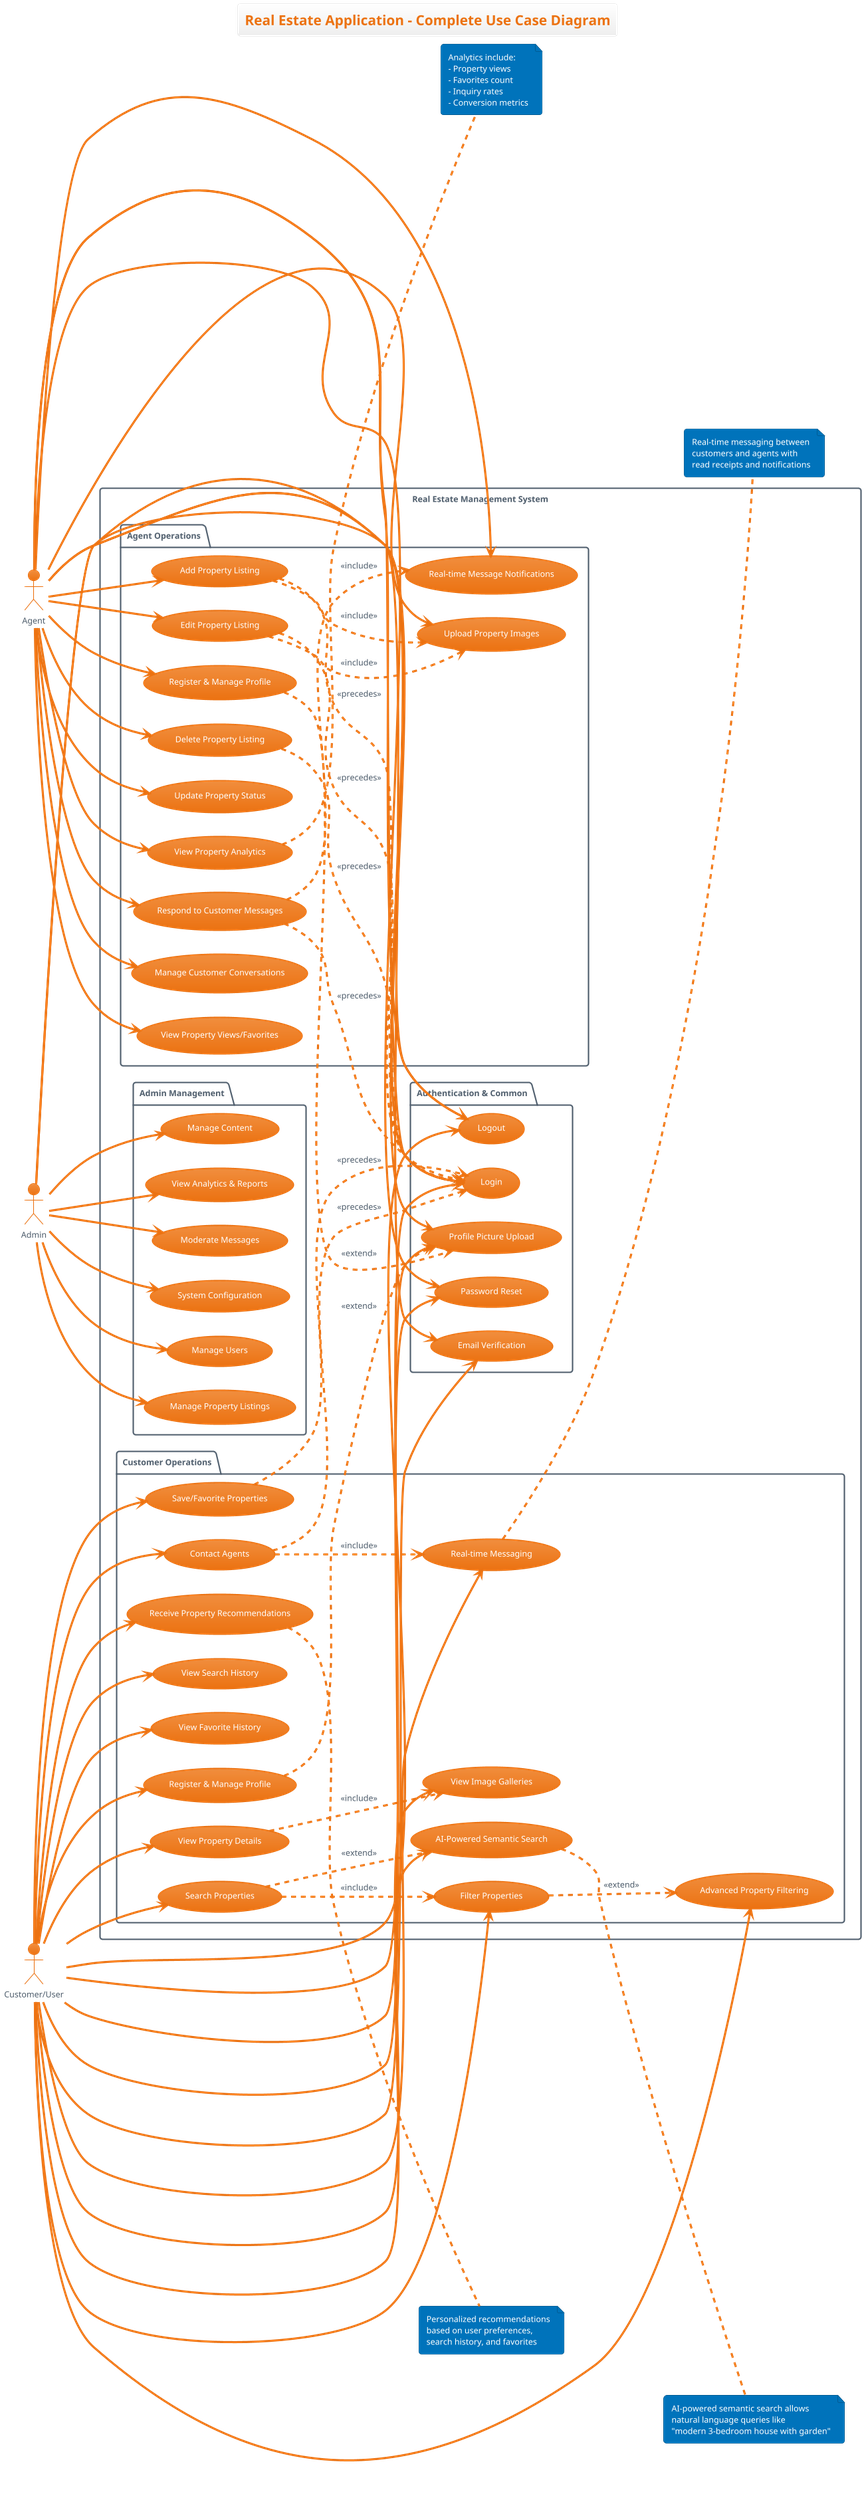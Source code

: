 @startuml RealEstate_Use_Case_Diagram_Complete
!theme aws-orange
title Real Estate Application - Complete Use Case Diagram

left to right direction

' Actors
actor "Admin" as admin
actor "Agent" as agent  
actor "Customer/User" as user

' System boundary
rectangle "Real Estate Management System" {
    
    ' Admin Use Cases
    package "Admin Management" {
        usecase "Manage Users" as UC1
        usecase "Manage Property Listings" as UC2
        usecase "Manage Content" as UC3
        usecase "View Analytics & Reports" as UC4
        usecase "Moderate Messages" as UC5
        usecase "System Configuration" as UC6
    }
    
    ' Agent Use Cases
    package "Agent Operations" {
        usecase "Register & Manage Profile" as UC7
        usecase "Add Property Listing" as UC8
        usecase "Edit Property Listing" as UC9
        usecase "Delete Property Listing" as UC10
        usecase "Upload Property Images" as UC11
        usecase "Update Property Status" as UC12
        usecase "View Property Analytics" as UC13
        usecase "Respond to Customer Messages" as UC14
        usecase "Manage Customer Conversations" as UC15
        usecase "View Property Views/Favorites" as UC16
        usecase "Real-time Message Notifications" as UC17
    }
    
    ' Customer/User Use Cases
    package "Customer Operations" {
        usecase "Register & Manage Profile" as UC18
        usecase "Search Properties" as UC19
        usecase "AI-Powered Semantic Search" as UC20
        usecase "Filter Properties" as UC21
        usecase "View Property Details" as UC22
        usecase "View Image Galleries" as UC23
        usecase "Save/Favorite Properties" as UC24
        usecase "Contact Agents" as UC25
        usecase "Real-time Messaging" as UC26
        usecase "Receive Property Recommendations" as UC27
        usecase "View Search History" as UC28
        usecase "View Favorite History" as UC29
        usecase "Advanced Property Filtering" as UC30
    }
    
    ' Authentication & Common Use Cases
    package "Authentication & Common" {
        usecase "Login" as UC31
        usecase "Logout" as UC32
        usecase "Password Reset" as UC33
        usecase "Email Verification" as UC34
        usecase "Profile Picture Upload" as UC35
    }
}

' Admin Relationships
admin --> UC1
admin --> UC2
admin --> UC3
admin --> UC4
admin --> UC5
admin --> UC6
admin --> UC31
admin --> UC32

' Agent Relationships
agent --> UC7
agent --> UC8
agent --> UC9
agent --> UC10
agent --> UC11
agent --> UC12
agent --> UC13
agent --> UC14
agent --> UC15
agent --> UC16
agent --> UC17
agent --> UC31
agent --> UC32
agent --> UC33
agent --> UC34
agent --> UC35

' Customer/User Relationships
user --> UC18
user --> UC19
user --> UC20
user --> UC21
user --> UC22
user --> UC23
user --> UC24
user --> UC25
user --> UC26
user --> UC27
user --> UC28
user --> UC29
user --> UC30
user --> UC31
user --> UC32
user --> UC33
user --> UC34
user --> UC35

' Include/Extend Relationships
UC8 ..> UC11 : <<include>>
UC9 ..> UC11 : <<include>>
UC19 ..> UC20 : <<extend>>
UC19 ..> UC21 : <<include>>
UC22 ..> UC23 : <<include>>
UC25 ..> UC26 : <<include>>
UC14 ..> UC17 : <<include>>
UC7 ..> UC35 : <<extend>>
UC18 ..> UC35 : <<extend>>

' Filtering sub-use cases
UC21 ..> UC30 : <<extend>>

' Dependencies
UC8 ..> UC31 : <<precedes>>
UC9 ..> UC31 : <<precedes>>
UC10 ..> UC31 : <<precedes>>
UC14 ..> UC31 : <<precedes>>
UC24 ..> UC31 : <<precedes>>
UC25 ..> UC31 : <<precedes>>

note right of UC20
AI-powered semantic search allows
natural language queries like
"modern 3-bedroom house with garden"
end note

note right of UC26
Real-time messaging between
customers and agents with
read receipts and notifications
end note

note right of UC27
Personalized recommendations
based on user preferences,
search history, and favorites
end note

note right of UC13
Analytics include:
- Property views
- Favorites count
- Inquiry rates
- Conversion metrics
end note

@enduml
